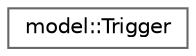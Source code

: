 digraph "Graphical Class Hierarchy"
{
 // LATEX_PDF_SIZE
  bgcolor="transparent";
  edge [fontname=Helvetica,fontsize=10,labelfontname=Helvetica,labelfontsize=10];
  node [fontname=Helvetica,fontsize=10,shape=box,height=0.2,width=0.4];
  rankdir="LR";
  Node0 [label="model::Trigger",height=0.2,width=0.4,color="grey40", fillcolor="white", style="filled",URL="$classmodel_1_1_trigger.html",tooltip="class Trigger -"];
}
